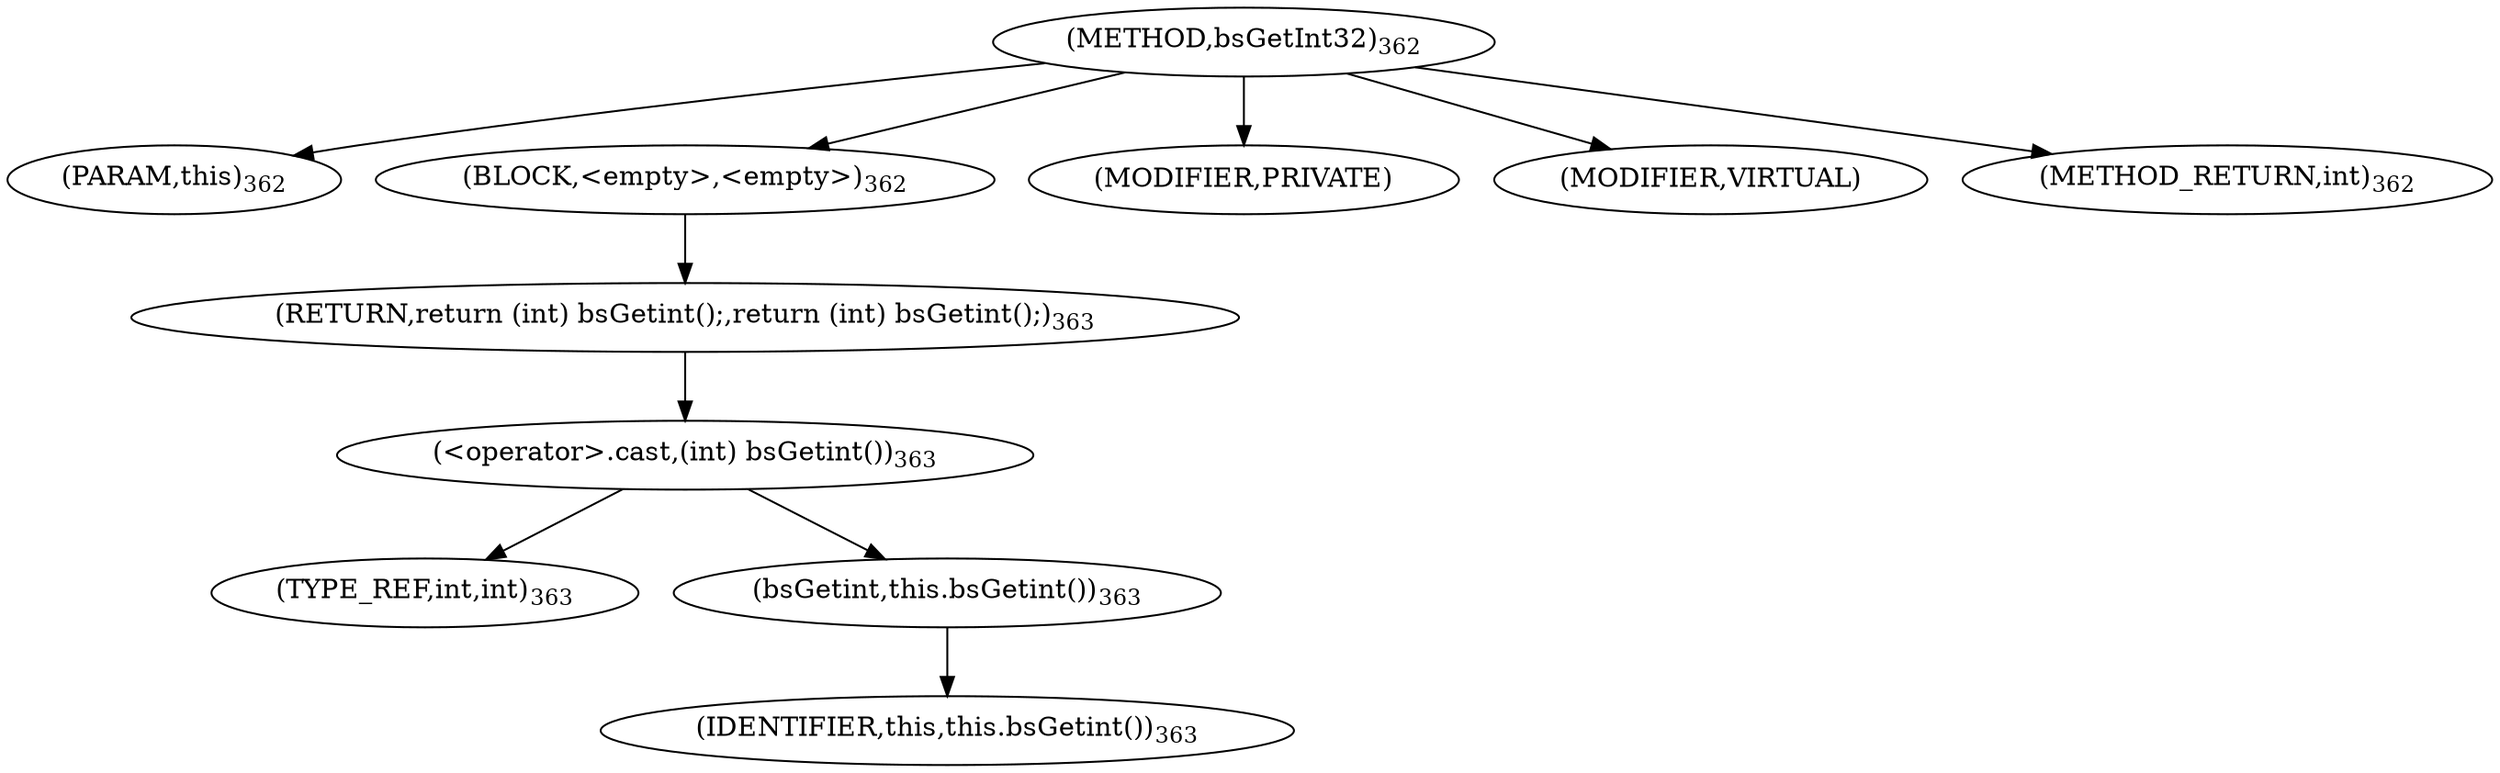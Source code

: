 digraph "bsGetInt32" {  
"953" [label = <(METHOD,bsGetInt32)<SUB>362</SUB>> ]
"47" [label = <(PARAM,this)<SUB>362</SUB>> ]
"954" [label = <(BLOCK,&lt;empty&gt;,&lt;empty&gt;)<SUB>362</SUB>> ]
"955" [label = <(RETURN,return (int) bsGetint();,return (int) bsGetint();)<SUB>363</SUB>> ]
"956" [label = <(&lt;operator&gt;.cast,(int) bsGetint())<SUB>363</SUB>> ]
"957" [label = <(TYPE_REF,int,int)<SUB>363</SUB>> ]
"958" [label = <(bsGetint,this.bsGetint())<SUB>363</SUB>> ]
"46" [label = <(IDENTIFIER,this,this.bsGetint())<SUB>363</SUB>> ]
"959" [label = <(MODIFIER,PRIVATE)> ]
"960" [label = <(MODIFIER,VIRTUAL)> ]
"961" [label = <(METHOD_RETURN,int)<SUB>362</SUB>> ]
  "953" -> "47" 
  "953" -> "954" 
  "953" -> "959" 
  "953" -> "960" 
  "953" -> "961" 
  "954" -> "955" 
  "955" -> "956" 
  "956" -> "957" 
  "956" -> "958" 
  "958" -> "46" 
}
